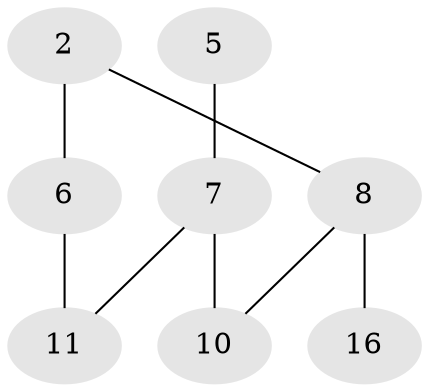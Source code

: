 // Generated by graph-tools (version 1.1) at 2025/46/02/15/25 05:46:28]
// undirected, 8 vertices, 8 edges
graph export_dot {
graph [start="1"]
  node [color=gray90,style=filled];
  2 [super="+1+3+4"];
  5 [super="+4+9+15"];
  6 [super="+20"];
  7;
  8 [super="+9"];
  10 [super="+13+19"];
  11 [super="+12"];
  16 [super="+12+17+18"];
  2 -- 6;
  2 -- 8;
  5 -- 7;
  6 -- 11;
  7 -- 10;
  7 -- 11;
  8 -- 16;
  8 -- 10;
}

